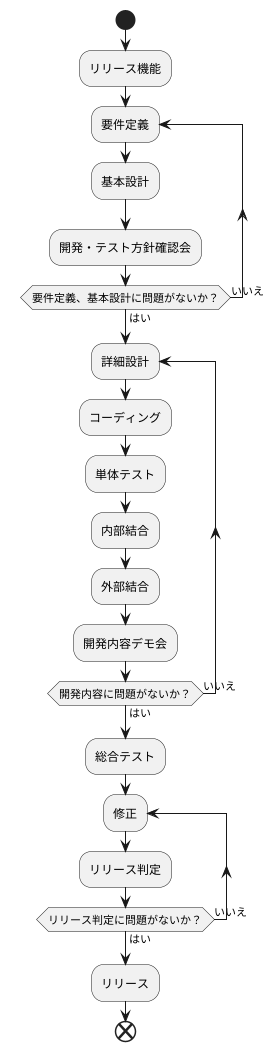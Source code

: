 @startuml
start
  :リリース機能;
  repeat :要件定義;
    :基本設計;
    :開発・テスト方針確認会;
  repeat while(要件定義、基本設計に問題がないか？) is (いいえ) not (はい)
  repeat :詳細設計;
    :コーディング;
    :単体テスト;
    :内部結合;
    :外部結合;
    :開発内容デモ会;
  repeat while(開発内容に問題がないか？) is (いいえ) not (はい)
  :総合テスト;
  repeat :修正;
  :リリース判定;
  repeat while(リリース判定に問題がないか？) is (いいえ) not (はい)
  :リリース;
end
@enduml